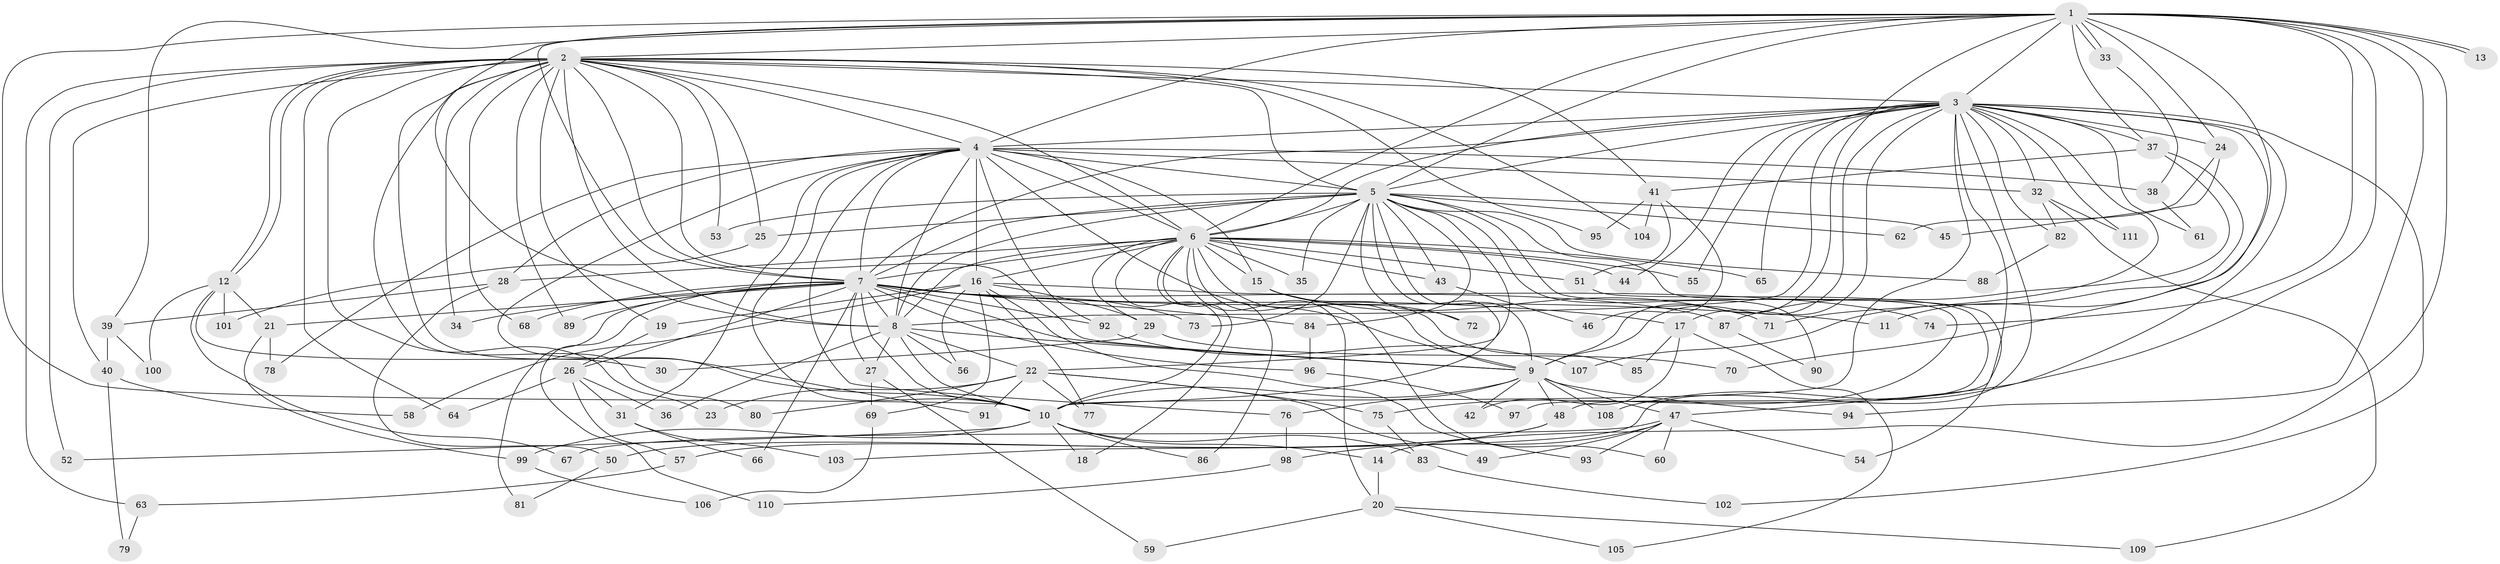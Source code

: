 // Generated by graph-tools (version 1.1) at 2025/10/02/27/25 16:10:59]
// undirected, 111 vertices, 247 edges
graph export_dot {
graph [start="1"]
  node [color=gray90,style=filled];
  1;
  2;
  3;
  4;
  5;
  6;
  7;
  8;
  9;
  10;
  11;
  12;
  13;
  14;
  15;
  16;
  17;
  18;
  19;
  20;
  21;
  22;
  23;
  24;
  25;
  26;
  27;
  28;
  29;
  30;
  31;
  32;
  33;
  34;
  35;
  36;
  37;
  38;
  39;
  40;
  41;
  42;
  43;
  44;
  45;
  46;
  47;
  48;
  49;
  50;
  51;
  52;
  53;
  54;
  55;
  56;
  57;
  58;
  59;
  60;
  61;
  62;
  63;
  64;
  65;
  66;
  67;
  68;
  69;
  70;
  71;
  72;
  73;
  74;
  75;
  76;
  77;
  78;
  79;
  80;
  81;
  82;
  83;
  84;
  85;
  86;
  87;
  88;
  89;
  90;
  91;
  92;
  93;
  94;
  95;
  96;
  97;
  98;
  99;
  100;
  101;
  102;
  103;
  104;
  105;
  106;
  107;
  108;
  109;
  110;
  111;
  1 -- 2;
  1 -- 3;
  1 -- 4;
  1 -- 5;
  1 -- 6;
  1 -- 7;
  1 -- 8;
  1 -- 9;
  1 -- 10;
  1 -- 11;
  1 -- 13;
  1 -- 13;
  1 -- 14;
  1 -- 24;
  1 -- 33;
  1 -- 33;
  1 -- 37;
  1 -- 39;
  1 -- 47;
  1 -- 74;
  1 -- 94;
  2 -- 3;
  2 -- 4;
  2 -- 5;
  2 -- 6;
  2 -- 7;
  2 -- 8;
  2 -- 9;
  2 -- 10;
  2 -- 12;
  2 -- 12;
  2 -- 19;
  2 -- 23;
  2 -- 25;
  2 -- 34;
  2 -- 40;
  2 -- 41;
  2 -- 52;
  2 -- 53;
  2 -- 63;
  2 -- 64;
  2 -- 68;
  2 -- 80;
  2 -- 89;
  2 -- 95;
  2 -- 104;
  3 -- 4;
  3 -- 5;
  3 -- 6;
  3 -- 7;
  3 -- 8;
  3 -- 9;
  3 -- 10;
  3 -- 17;
  3 -- 24;
  3 -- 32;
  3 -- 37;
  3 -- 44;
  3 -- 48;
  3 -- 55;
  3 -- 61;
  3 -- 65;
  3 -- 70;
  3 -- 71;
  3 -- 82;
  3 -- 102;
  3 -- 103;
  3 -- 108;
  3 -- 111;
  4 -- 5;
  4 -- 6;
  4 -- 7;
  4 -- 8;
  4 -- 9;
  4 -- 10;
  4 -- 15;
  4 -- 16;
  4 -- 28;
  4 -- 31;
  4 -- 32;
  4 -- 38;
  4 -- 76;
  4 -- 78;
  4 -- 91;
  4 -- 92;
  5 -- 6;
  5 -- 7;
  5 -- 8;
  5 -- 9;
  5 -- 10;
  5 -- 22;
  5 -- 25;
  5 -- 35;
  5 -- 43;
  5 -- 45;
  5 -- 53;
  5 -- 54;
  5 -- 62;
  5 -- 72;
  5 -- 73;
  5 -- 75;
  5 -- 84;
  5 -- 88;
  5 -- 90;
  6 -- 7;
  6 -- 8;
  6 -- 9;
  6 -- 10;
  6 -- 15;
  6 -- 16;
  6 -- 18;
  6 -- 20;
  6 -- 28;
  6 -- 29;
  6 -- 35;
  6 -- 43;
  6 -- 44;
  6 -- 51;
  6 -- 55;
  6 -- 60;
  6 -- 65;
  6 -- 86;
  7 -- 8;
  7 -- 9;
  7 -- 10;
  7 -- 11;
  7 -- 17;
  7 -- 21;
  7 -- 26;
  7 -- 27;
  7 -- 34;
  7 -- 66;
  7 -- 68;
  7 -- 73;
  7 -- 81;
  7 -- 84;
  7 -- 87;
  7 -- 89;
  7 -- 92;
  7 -- 96;
  7 -- 110;
  8 -- 9;
  8 -- 10;
  8 -- 22;
  8 -- 27;
  8 -- 36;
  8 -- 56;
  9 -- 10;
  9 -- 42;
  9 -- 47;
  9 -- 48;
  9 -- 76;
  9 -- 94;
  9 -- 108;
  10 -- 14;
  10 -- 18;
  10 -- 52;
  10 -- 83;
  10 -- 86;
  10 -- 99;
  12 -- 21;
  12 -- 30;
  12 -- 67;
  12 -- 100;
  12 -- 101;
  14 -- 20;
  15 -- 71;
  15 -- 72;
  15 -- 85;
  16 -- 19;
  16 -- 29;
  16 -- 56;
  16 -- 58;
  16 -- 69;
  16 -- 74;
  16 -- 77;
  16 -- 93;
  17 -- 42;
  17 -- 85;
  17 -- 105;
  19 -- 26;
  20 -- 59;
  20 -- 105;
  20 -- 109;
  21 -- 78;
  21 -- 99;
  22 -- 23;
  22 -- 49;
  22 -- 75;
  22 -- 77;
  22 -- 80;
  22 -- 91;
  24 -- 45;
  24 -- 62;
  25 -- 101;
  26 -- 31;
  26 -- 36;
  26 -- 57;
  26 -- 64;
  27 -- 59;
  27 -- 69;
  28 -- 39;
  28 -- 50;
  29 -- 30;
  29 -- 70;
  31 -- 66;
  31 -- 103;
  32 -- 82;
  32 -- 109;
  32 -- 111;
  33 -- 38;
  37 -- 41;
  37 -- 87;
  37 -- 107;
  38 -- 61;
  39 -- 40;
  39 -- 100;
  40 -- 58;
  40 -- 79;
  41 -- 46;
  41 -- 51;
  41 -- 95;
  41 -- 104;
  43 -- 46;
  47 -- 49;
  47 -- 54;
  47 -- 60;
  47 -- 67;
  47 -- 93;
  47 -- 98;
  48 -- 50;
  48 -- 57;
  50 -- 81;
  51 -- 97;
  57 -- 63;
  63 -- 79;
  69 -- 106;
  75 -- 83;
  76 -- 98;
  82 -- 88;
  83 -- 102;
  84 -- 96;
  87 -- 90;
  92 -- 107;
  96 -- 97;
  98 -- 110;
  99 -- 106;
}
